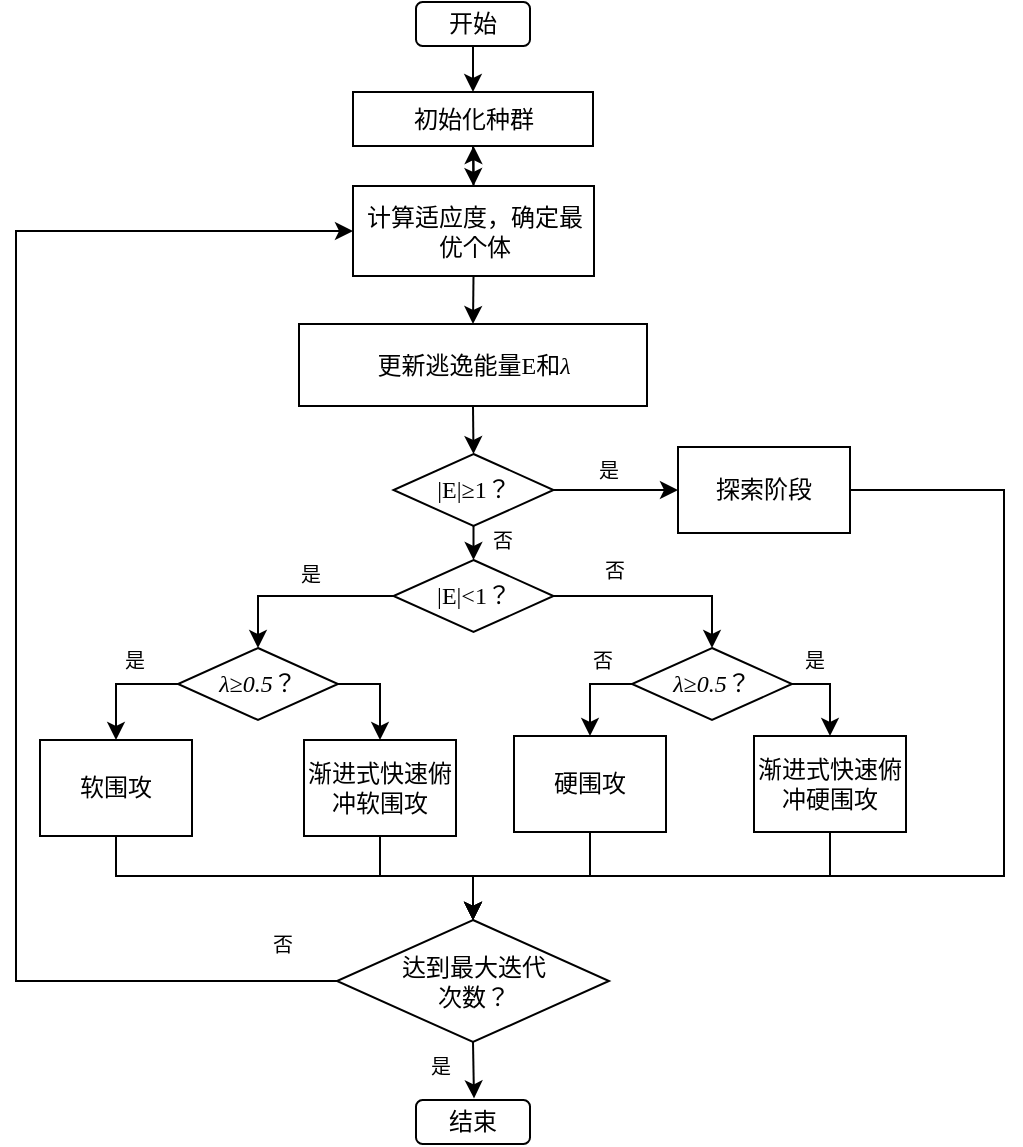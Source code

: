<mxfile version="22.1.16" type="github">
  <diagram id="C5RBs43oDa-KdzZeNtuy" name="Page-1">
    <mxGraphModel dx="1050" dy="557" grid="0" gridSize="10" guides="1" tooltips="1" connect="1" arrows="1" fold="1" page="1" pageScale="1" pageWidth="827" pageHeight="1169" math="0" shadow="0">
      <root>
        <mxCell id="WIyWlLk6GJQsqaUBKTNV-0" />
        <mxCell id="WIyWlLk6GJQsqaUBKTNV-1" parent="WIyWlLk6GJQsqaUBKTNV-0" />
        <mxCell id="3ew8jx3CTY04XwqsGUMI-57" value="" style="group" vertex="1" connectable="0" parent="WIyWlLk6GJQsqaUBKTNV-1">
          <mxGeometry x="165" y="28" width="494" height="571" as="geometry" />
        </mxCell>
        <mxCell id="WIyWlLk6GJQsqaUBKTNV-3" value="&lt;font face=&quot;宋体&quot;&gt;开始&lt;/font&gt;" style="rounded=1;whiteSpace=wrap;html=1;fontSize=12;glass=0;strokeWidth=1;shadow=0;" parent="3ew8jx3CTY04XwqsGUMI-57" vertex="1">
          <mxGeometry x="200" width="57" height="22" as="geometry" />
        </mxCell>
        <mxCell id="3ew8jx3CTY04XwqsGUMI-2" value="&lt;font face=&quot;宋体&quot;&gt;初始化种群&lt;/font&gt;" style="rounded=0;whiteSpace=wrap;html=1;" vertex="1" parent="3ew8jx3CTY04XwqsGUMI-57">
          <mxGeometry x="168.5" y="45" width="120" height="27" as="geometry" />
        </mxCell>
        <mxCell id="3ew8jx3CTY04XwqsGUMI-3" style="edgeStyle=orthogonalEdgeStyle;rounded=0;orthogonalLoop=1;jettySize=auto;html=1;entryX=0.5;entryY=0;entryDx=0;entryDy=0;" edge="1" parent="3ew8jx3CTY04XwqsGUMI-57" source="WIyWlLk6GJQsqaUBKTNV-3" target="3ew8jx3CTY04XwqsGUMI-2">
          <mxGeometry relative="1" as="geometry" />
        </mxCell>
        <mxCell id="3ew8jx3CTY04XwqsGUMI-58" value="" style="edgeStyle=orthogonalEdgeStyle;rounded=0;orthogonalLoop=1;jettySize=auto;html=1;" edge="1" parent="3ew8jx3CTY04XwqsGUMI-57" source="3ew8jx3CTY04XwqsGUMI-4" target="3ew8jx3CTY04XwqsGUMI-2">
          <mxGeometry relative="1" as="geometry" />
        </mxCell>
        <mxCell id="3ew8jx3CTY04XwqsGUMI-4" value="&lt;font face=&quot;宋体&quot;&gt;计算适应度，确定最优个体&lt;/font&gt;" style="rounded=0;whiteSpace=wrap;html=1;" vertex="1" parent="3ew8jx3CTY04XwqsGUMI-57">
          <mxGeometry x="168.5" y="92" width="120.5" height="45" as="geometry" />
        </mxCell>
        <mxCell id="3ew8jx3CTY04XwqsGUMI-5" style="edgeStyle=orthogonalEdgeStyle;rounded=0;orthogonalLoop=1;jettySize=auto;html=1;exitX=0.5;exitY=1;exitDx=0;exitDy=0;entryX=0.5;entryY=0;entryDx=0;entryDy=0;" edge="1" parent="3ew8jx3CTY04XwqsGUMI-57" source="3ew8jx3CTY04XwqsGUMI-2" target="3ew8jx3CTY04XwqsGUMI-4">
          <mxGeometry relative="1" as="geometry" />
        </mxCell>
        <mxCell id="3ew8jx3CTY04XwqsGUMI-6" value="&lt;font face=&quot;宋体&quot;&gt;更新逃逸能量&lt;/font&gt;&lt;font face=&quot;Times New Roman&quot;&gt;E&lt;/font&gt;&lt;font face=&quot;宋体&quot;&gt;和&lt;/font&gt;&lt;font style=&quot;&quot; face=&quot;Times New Roman&quot;&gt;&lt;i&gt;λ&lt;/i&gt;&lt;/font&gt;" style="rounded=0;whiteSpace=wrap;html=1;" vertex="1" parent="3ew8jx3CTY04XwqsGUMI-57">
          <mxGeometry x="141.5" y="161" width="174" height="41" as="geometry" />
        </mxCell>
        <mxCell id="3ew8jx3CTY04XwqsGUMI-7" style="edgeStyle=orthogonalEdgeStyle;rounded=0;orthogonalLoop=1;jettySize=auto;html=1;exitX=0.5;exitY=1;exitDx=0;exitDy=0;entryX=0.5;entryY=0;entryDx=0;entryDy=0;" edge="1" parent="3ew8jx3CTY04XwqsGUMI-57" source="3ew8jx3CTY04XwqsGUMI-4" target="3ew8jx3CTY04XwqsGUMI-6">
          <mxGeometry relative="1" as="geometry" />
        </mxCell>
        <mxCell id="3ew8jx3CTY04XwqsGUMI-8" value="&lt;font face=&quot;Times New Roman&quot;&gt;|E|≥1？&lt;/font&gt;" style="rhombus;whiteSpace=wrap;html=1;" vertex="1" parent="3ew8jx3CTY04XwqsGUMI-57">
          <mxGeometry x="188.75" y="226" width="80" height="36" as="geometry" />
        </mxCell>
        <mxCell id="3ew8jx3CTY04XwqsGUMI-9" style="edgeStyle=orthogonalEdgeStyle;rounded=0;orthogonalLoop=1;jettySize=auto;html=1;exitX=0.5;exitY=1;exitDx=0;exitDy=0;entryX=0.5;entryY=0;entryDx=0;entryDy=0;" edge="1" parent="3ew8jx3CTY04XwqsGUMI-57" source="3ew8jx3CTY04XwqsGUMI-6" target="3ew8jx3CTY04XwqsGUMI-8">
          <mxGeometry relative="1" as="geometry" />
        </mxCell>
        <mxCell id="3ew8jx3CTY04XwqsGUMI-11" value="&lt;font face=&quot;宋体&quot;&gt;探索阶段&lt;/font&gt;" style="rounded=0;whiteSpace=wrap;html=1;" vertex="1" parent="3ew8jx3CTY04XwqsGUMI-57">
          <mxGeometry x="331" y="222.5" width="86" height="43" as="geometry" />
        </mxCell>
        <mxCell id="3ew8jx3CTY04XwqsGUMI-12" style="edgeStyle=orthogonalEdgeStyle;rounded=0;orthogonalLoop=1;jettySize=auto;html=1;exitX=1;exitY=0.5;exitDx=0;exitDy=0;entryX=0;entryY=0.5;entryDx=0;entryDy=0;" edge="1" parent="3ew8jx3CTY04XwqsGUMI-57" source="3ew8jx3CTY04XwqsGUMI-8" target="3ew8jx3CTY04XwqsGUMI-11">
          <mxGeometry relative="1" as="geometry" />
        </mxCell>
        <mxCell id="3ew8jx3CTY04XwqsGUMI-16" value="&lt;font face=&quot;宋体&quot; style=&quot;font-size: 10px; font-weight: normal;&quot;&gt;是&lt;/font&gt;" style="text;strokeColor=none;fillColor=none;html=1;fontSize=24;fontStyle=1;verticalAlign=middle;align=center;" vertex="1" parent="3ew8jx3CTY04XwqsGUMI-57">
          <mxGeometry x="282" y="218" width="28" height="23" as="geometry" />
        </mxCell>
        <mxCell id="3ew8jx3CTY04XwqsGUMI-17" style="edgeStyle=orthogonalEdgeStyle;rounded=0;orthogonalLoop=1;jettySize=auto;html=1;exitX=0.5;exitY=1;exitDx=0;exitDy=0;" edge="1" parent="3ew8jx3CTY04XwqsGUMI-57" source="3ew8jx3CTY04XwqsGUMI-8" target="3ew8jx3CTY04XwqsGUMI-8">
          <mxGeometry relative="1" as="geometry" />
        </mxCell>
        <mxCell id="3ew8jx3CTY04XwqsGUMI-18" value="&lt;font face=&quot;Times New Roman&quot;&gt;|E|&amp;lt;1？&lt;/font&gt;" style="rhombus;whiteSpace=wrap;html=1;" vertex="1" parent="3ew8jx3CTY04XwqsGUMI-57">
          <mxGeometry x="188.75" y="279" width="80" height="36" as="geometry" />
        </mxCell>
        <mxCell id="3ew8jx3CTY04XwqsGUMI-19" style="edgeStyle=orthogonalEdgeStyle;rounded=0;orthogonalLoop=1;jettySize=auto;html=1;exitX=0.5;exitY=1;exitDx=0;exitDy=0;entryX=0.5;entryY=0;entryDx=0;entryDy=0;" edge="1" parent="3ew8jx3CTY04XwqsGUMI-57" source="3ew8jx3CTY04XwqsGUMI-8" target="3ew8jx3CTY04XwqsGUMI-18">
          <mxGeometry relative="1" as="geometry" />
        </mxCell>
        <mxCell id="3ew8jx3CTY04XwqsGUMI-20" value="&lt;span style=&quot;font-size: 10px; font-weight: 400;&quot;&gt;&lt;font face=&quot;宋体&quot;&gt;否&lt;/font&gt;&lt;/span&gt;" style="text;strokeColor=none;fillColor=none;html=1;fontSize=24;fontStyle=1;verticalAlign=middle;align=center;" vertex="1" parent="3ew8jx3CTY04XwqsGUMI-57">
          <mxGeometry x="229" y="253" width="28" height="23" as="geometry" />
        </mxCell>
        <mxCell id="3ew8jx3CTY04XwqsGUMI-21" value="&lt;i style=&quot;border-color: var(--border-color);&quot;&gt;&lt;font style=&quot;border-color: var(--border-color);&quot; face=&quot;Times New Roman&quot;&gt;λ≥0.5&lt;/font&gt;&lt;/i&gt;&lt;font face=&quot;Times New Roman&quot;&gt;？&lt;/font&gt;" style="rhombus;whiteSpace=wrap;html=1;" vertex="1" parent="3ew8jx3CTY04XwqsGUMI-57">
          <mxGeometry x="81" y="323" width="80" height="36" as="geometry" />
        </mxCell>
        <mxCell id="3ew8jx3CTY04XwqsGUMI-23" style="edgeStyle=orthogonalEdgeStyle;rounded=0;orthogonalLoop=1;jettySize=auto;html=1;exitX=0;exitY=0.5;exitDx=0;exitDy=0;entryX=0.5;entryY=0;entryDx=0;entryDy=0;" edge="1" parent="3ew8jx3CTY04XwqsGUMI-57" source="3ew8jx3CTY04XwqsGUMI-18" target="3ew8jx3CTY04XwqsGUMI-21">
          <mxGeometry relative="1" as="geometry" />
        </mxCell>
        <mxCell id="3ew8jx3CTY04XwqsGUMI-22" value="&lt;i style=&quot;border-color: var(--border-color);&quot;&gt;&lt;font style=&quot;border-color: var(--border-color);&quot; face=&quot;Times New Roman&quot;&gt;λ≥0.5&lt;/font&gt;&lt;/i&gt;&lt;font face=&quot;Times New Roman&quot;&gt;？&lt;/font&gt;" style="rhombus;whiteSpace=wrap;html=1;" vertex="1" parent="3ew8jx3CTY04XwqsGUMI-57">
          <mxGeometry x="308" y="323" width="80" height="36" as="geometry" />
        </mxCell>
        <mxCell id="3ew8jx3CTY04XwqsGUMI-25" style="edgeStyle=orthogonalEdgeStyle;rounded=0;orthogonalLoop=1;jettySize=auto;html=1;exitX=1;exitY=0.5;exitDx=0;exitDy=0;entryX=0.5;entryY=0;entryDx=0;entryDy=0;" edge="1" parent="3ew8jx3CTY04XwqsGUMI-57" source="3ew8jx3CTY04XwqsGUMI-18" target="3ew8jx3CTY04XwqsGUMI-22">
          <mxGeometry relative="1" as="geometry" />
        </mxCell>
        <mxCell id="3ew8jx3CTY04XwqsGUMI-24" value="&lt;font style=&quot;font-size: 10px; font-weight: normal;&quot;&gt;是&lt;/font&gt;" style="text;strokeColor=none;fillColor=none;html=1;fontSize=24;fontStyle=1;verticalAlign=middle;align=center;" vertex="1" parent="3ew8jx3CTY04XwqsGUMI-57">
          <mxGeometry x="133" y="270" width="28" height="23" as="geometry" />
        </mxCell>
        <mxCell id="3ew8jx3CTY04XwqsGUMI-26" value="&lt;span style=&quot;font-size: 10px; font-weight: 400;&quot;&gt;&lt;font face=&quot;宋体&quot;&gt;否&lt;/font&gt;&lt;/span&gt;" style="text;strokeColor=none;fillColor=none;html=1;fontSize=24;fontStyle=1;verticalAlign=middle;align=center;" vertex="1" parent="3ew8jx3CTY04XwqsGUMI-57">
          <mxGeometry x="285" y="268" width="28" height="23" as="geometry" />
        </mxCell>
        <mxCell id="3ew8jx3CTY04XwqsGUMI-27" value="&lt;font face=&quot;宋体&quot;&gt;软围攻&lt;/font&gt;" style="rounded=0;whiteSpace=wrap;html=1;" vertex="1" parent="3ew8jx3CTY04XwqsGUMI-57">
          <mxGeometry x="12" y="369" width="76" height="48" as="geometry" />
        </mxCell>
        <mxCell id="3ew8jx3CTY04XwqsGUMI-29" style="edgeStyle=orthogonalEdgeStyle;rounded=0;orthogonalLoop=1;jettySize=auto;html=1;exitX=0;exitY=0.5;exitDx=0;exitDy=0;entryX=0.5;entryY=0;entryDx=0;entryDy=0;" edge="1" parent="3ew8jx3CTY04XwqsGUMI-57" source="3ew8jx3CTY04XwqsGUMI-21" target="3ew8jx3CTY04XwqsGUMI-27">
          <mxGeometry relative="1" as="geometry" />
        </mxCell>
        <mxCell id="3ew8jx3CTY04XwqsGUMI-28" value="&lt;font face=&quot;宋体&quot;&gt;渐进式快速俯冲软围攻&lt;/font&gt;" style="rounded=0;whiteSpace=wrap;html=1;" vertex="1" parent="3ew8jx3CTY04XwqsGUMI-57">
          <mxGeometry x="144" y="369" width="76" height="48" as="geometry" />
        </mxCell>
        <mxCell id="3ew8jx3CTY04XwqsGUMI-31" style="edgeStyle=orthogonalEdgeStyle;rounded=0;orthogonalLoop=1;jettySize=auto;html=1;exitX=1;exitY=0.5;exitDx=0;exitDy=0;entryX=0.5;entryY=0;entryDx=0;entryDy=0;" edge="1" parent="3ew8jx3CTY04XwqsGUMI-57" source="3ew8jx3CTY04XwqsGUMI-21" target="3ew8jx3CTY04XwqsGUMI-28">
          <mxGeometry relative="1" as="geometry" />
        </mxCell>
        <mxCell id="3ew8jx3CTY04XwqsGUMI-30" value="&lt;font face=&quot;宋体&quot; style=&quot;font-size: 10px; font-weight: normal;&quot;&gt;是&lt;/font&gt;" style="text;strokeColor=none;fillColor=none;html=1;fontSize=24;fontStyle=1;verticalAlign=middle;align=center;" vertex="1" parent="3ew8jx3CTY04XwqsGUMI-57">
          <mxGeometry x="45" y="313" width="28" height="23" as="geometry" />
        </mxCell>
        <mxCell id="3ew8jx3CTY04XwqsGUMI-33" value="&lt;font face=&quot;宋体&quot;&gt;渐进式快速俯冲硬围攻&lt;/font&gt;" style="rounded=0;whiteSpace=wrap;html=1;" vertex="1" parent="3ew8jx3CTY04XwqsGUMI-57">
          <mxGeometry x="369" y="367" width="76" height="48" as="geometry" />
        </mxCell>
        <mxCell id="3ew8jx3CTY04XwqsGUMI-39" style="edgeStyle=orthogonalEdgeStyle;rounded=0;orthogonalLoop=1;jettySize=auto;html=1;exitX=1;exitY=0.5;exitDx=0;exitDy=0;entryX=0.5;entryY=0;entryDx=0;entryDy=0;" edge="1" parent="3ew8jx3CTY04XwqsGUMI-57" source="3ew8jx3CTY04XwqsGUMI-22" target="3ew8jx3CTY04XwqsGUMI-33">
          <mxGeometry relative="1" as="geometry" />
        </mxCell>
        <mxCell id="3ew8jx3CTY04XwqsGUMI-35" value="&lt;font face=&quot;宋体&quot;&gt;硬围攻&lt;/font&gt;" style="rounded=0;whiteSpace=wrap;html=1;" vertex="1" parent="3ew8jx3CTY04XwqsGUMI-57">
          <mxGeometry x="249" y="367" width="76" height="48" as="geometry" />
        </mxCell>
        <mxCell id="3ew8jx3CTY04XwqsGUMI-36" style="edgeStyle=orthogonalEdgeStyle;rounded=0;orthogonalLoop=1;jettySize=auto;html=1;exitX=0;exitY=0.5;exitDx=0;exitDy=0;entryX=0.5;entryY=0;entryDx=0;entryDy=0;" edge="1" parent="3ew8jx3CTY04XwqsGUMI-57" source="3ew8jx3CTY04XwqsGUMI-22" target="3ew8jx3CTY04XwqsGUMI-35">
          <mxGeometry relative="1" as="geometry" />
        </mxCell>
        <mxCell id="3ew8jx3CTY04XwqsGUMI-37" value="&lt;span style=&quot;font-size: 10px; font-weight: 400;&quot;&gt;否&lt;/span&gt;" style="text;strokeColor=none;fillColor=none;html=1;fontSize=24;fontStyle=1;verticalAlign=middle;align=center;" vertex="1" parent="3ew8jx3CTY04XwqsGUMI-57">
          <mxGeometry x="279" y="313" width="28" height="23" as="geometry" />
        </mxCell>
        <mxCell id="3ew8jx3CTY04XwqsGUMI-38" value="&lt;font face=&quot;宋体&quot; style=&quot;font-size: 10px; font-weight: normal;&quot;&gt;是&lt;/font&gt;" style="text;strokeColor=none;fillColor=none;html=1;fontSize=24;fontStyle=1;verticalAlign=middle;align=center;" vertex="1" parent="3ew8jx3CTY04XwqsGUMI-57">
          <mxGeometry x="385" y="313" width="28" height="23" as="geometry" />
        </mxCell>
        <mxCell id="3ew8jx3CTY04XwqsGUMI-44" style="edgeStyle=orthogonalEdgeStyle;rounded=0;orthogonalLoop=1;jettySize=auto;html=1;exitX=0;exitY=0.5;exitDx=0;exitDy=0;entryX=0;entryY=0.5;entryDx=0;entryDy=0;" edge="1" parent="3ew8jx3CTY04XwqsGUMI-57" source="3ew8jx3CTY04XwqsGUMI-40" target="3ew8jx3CTY04XwqsGUMI-4">
          <mxGeometry relative="1" as="geometry">
            <Array as="points">
              <mxPoint y="490" />
              <mxPoint y="115" />
            </Array>
          </mxGeometry>
        </mxCell>
        <mxCell id="3ew8jx3CTY04XwqsGUMI-48" style="edgeStyle=orthogonalEdgeStyle;rounded=0;orthogonalLoop=1;jettySize=auto;html=1;exitX=0.5;exitY=1;exitDx=0;exitDy=0;" edge="1" parent="3ew8jx3CTY04XwqsGUMI-57" source="3ew8jx3CTY04XwqsGUMI-40">
          <mxGeometry relative="1" as="geometry">
            <mxPoint x="229" y="548.2" as="targetPoint" />
          </mxGeometry>
        </mxCell>
        <mxCell id="3ew8jx3CTY04XwqsGUMI-40" value="&lt;font face=&quot;宋体&quot;&gt;达到最大迭代&lt;br&gt;次数？&lt;/font&gt;" style="rhombus;whiteSpace=wrap;html=1;" vertex="1" parent="3ew8jx3CTY04XwqsGUMI-57">
          <mxGeometry x="160.5" y="459" width="136" height="61" as="geometry" />
        </mxCell>
        <mxCell id="3ew8jx3CTY04XwqsGUMI-53" style="edgeStyle=orthogonalEdgeStyle;rounded=0;orthogonalLoop=1;jettySize=auto;html=1;exitX=1;exitY=0.5;exitDx=0;exitDy=0;entryX=0.5;entryY=0;entryDx=0;entryDy=0;" edge="1" parent="3ew8jx3CTY04XwqsGUMI-57" source="3ew8jx3CTY04XwqsGUMI-11" target="3ew8jx3CTY04XwqsGUMI-40">
          <mxGeometry relative="1" as="geometry">
            <Array as="points">
              <mxPoint x="494" y="244" />
              <mxPoint x="494" y="437" />
              <mxPoint x="229" y="437" />
            </Array>
          </mxGeometry>
        </mxCell>
        <mxCell id="3ew8jx3CTY04XwqsGUMI-49" style="edgeStyle=orthogonalEdgeStyle;rounded=0;orthogonalLoop=1;jettySize=auto;html=1;exitX=0.5;exitY=1;exitDx=0;exitDy=0;entryX=0.5;entryY=0;entryDx=0;entryDy=0;" edge="1" parent="3ew8jx3CTY04XwqsGUMI-57" source="3ew8jx3CTY04XwqsGUMI-27" target="3ew8jx3CTY04XwqsGUMI-40">
          <mxGeometry relative="1" as="geometry">
            <Array as="points">
              <mxPoint x="50" y="437" />
              <mxPoint x="229" y="437" />
            </Array>
          </mxGeometry>
        </mxCell>
        <mxCell id="3ew8jx3CTY04XwqsGUMI-54" style="edgeStyle=orthogonalEdgeStyle;rounded=0;orthogonalLoop=1;jettySize=auto;html=1;exitX=0.5;exitY=1;exitDx=0;exitDy=0;entryX=0.5;entryY=0;entryDx=0;entryDy=0;" edge="1" parent="3ew8jx3CTY04XwqsGUMI-57" source="3ew8jx3CTY04XwqsGUMI-28" target="3ew8jx3CTY04XwqsGUMI-40">
          <mxGeometry relative="1" as="geometry">
            <Array as="points">
              <mxPoint x="182" y="437" />
              <mxPoint x="229" y="437" />
            </Array>
          </mxGeometry>
        </mxCell>
        <mxCell id="3ew8jx3CTY04XwqsGUMI-56" style="edgeStyle=orthogonalEdgeStyle;rounded=0;orthogonalLoop=1;jettySize=auto;html=1;exitX=0.5;exitY=1;exitDx=0;exitDy=0;entryX=0.5;entryY=0;entryDx=0;entryDy=0;" edge="1" parent="3ew8jx3CTY04XwqsGUMI-57" source="3ew8jx3CTY04XwqsGUMI-33" target="3ew8jx3CTY04XwqsGUMI-40">
          <mxGeometry relative="1" as="geometry" />
        </mxCell>
        <mxCell id="3ew8jx3CTY04XwqsGUMI-42" style="edgeStyle=orthogonalEdgeStyle;rounded=0;orthogonalLoop=1;jettySize=auto;html=1;exitX=0.5;exitY=1;exitDx=0;exitDy=0;" edge="1" parent="3ew8jx3CTY04XwqsGUMI-57" source="3ew8jx3CTY04XwqsGUMI-40" target="3ew8jx3CTY04XwqsGUMI-40">
          <mxGeometry relative="1" as="geometry" />
        </mxCell>
        <mxCell id="3ew8jx3CTY04XwqsGUMI-45" value="&lt;span style=&quot;font-size: 10px; font-weight: 400;&quot;&gt;&lt;font face=&quot;宋体&quot;&gt;否&lt;/font&gt;&lt;/span&gt;" style="text;strokeColor=none;fillColor=none;html=1;fontSize=24;fontStyle=1;verticalAlign=middle;align=center;" vertex="1" parent="3ew8jx3CTY04XwqsGUMI-57">
          <mxGeometry x="119" y="455" width="28" height="23" as="geometry" />
        </mxCell>
        <mxCell id="3ew8jx3CTY04XwqsGUMI-46" value="&lt;font style=&quot;font-size: 10px; font-weight: normal;&quot;&gt;是&lt;/font&gt;" style="text;strokeColor=none;fillColor=none;html=1;fontSize=24;fontStyle=1;verticalAlign=middle;align=center;" vertex="1" parent="3ew8jx3CTY04XwqsGUMI-57">
          <mxGeometry x="198" y="516" width="28" height="23" as="geometry" />
        </mxCell>
        <mxCell id="3ew8jx3CTY04XwqsGUMI-47" value="&lt;font face=&quot;宋体&quot;&gt;结束&lt;/font&gt;" style="rounded=1;whiteSpace=wrap;html=1;fontSize=12;glass=0;strokeWidth=1;shadow=0;" vertex="1" parent="3ew8jx3CTY04XwqsGUMI-57">
          <mxGeometry x="200" y="549" width="57" height="22" as="geometry" />
        </mxCell>
        <mxCell id="3ew8jx3CTY04XwqsGUMI-55" style="edgeStyle=orthogonalEdgeStyle;rounded=0;orthogonalLoop=1;jettySize=auto;html=1;exitX=0.5;exitY=1;exitDx=0;exitDy=0;entryX=0.5;entryY=0;entryDx=0;entryDy=0;" edge="1" parent="3ew8jx3CTY04XwqsGUMI-57" source="3ew8jx3CTY04XwqsGUMI-35" target="3ew8jx3CTY04XwqsGUMI-40">
          <mxGeometry relative="1" as="geometry" />
        </mxCell>
      </root>
    </mxGraphModel>
  </diagram>
</mxfile>
